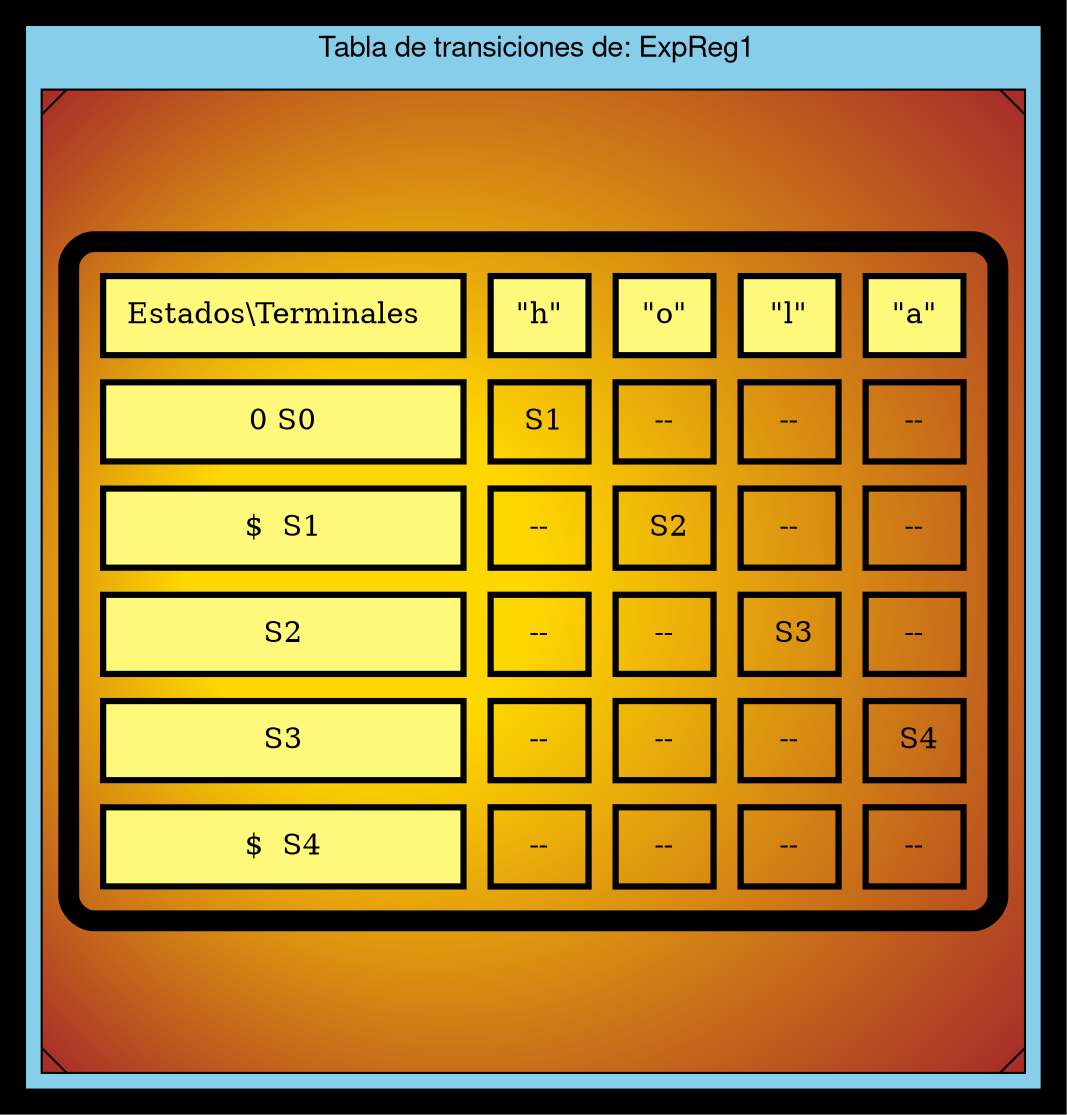 digraph G { bgcolor="black"
   fontname="Helvetica,Arial,sans-serif"
  edge [fontname="Helvetica,Arial,sans-serif"]
  subgraph cluster1 {fillcolor="skyblue" style="filled"
  node [shape=Msquare fillcolor="gold:brown" style="radial" gradientangle=180]
  label = " Tabla de transiciones de: ExpReg1"
  a0 [label=<  
  <TABLE border="10" cellspacing="10" cellpadding="10" style="rounded" gradientangle="315">
  <TR>
      <TD border="3" bgcolor="#FFF97B">Estados\Terminales  </TD>
      <TD border="3" bgcolor="#FFF97B">"h"</TD>
      <TD border="3" bgcolor="#FFF97B">"o"</TD>
      <TD border="3" bgcolor="#FFF97B">"l"</TD>
      <TD border="3" bgcolor="#FFF97B">"a"</TD>
  </TR>
  <TR>
      <TD border="3" bgcolor="#FFF97B">0 S0</TD>
      <TD border="3" > S1</TD>
      <TD border="3" > -- </TD>
      <TD border="3" > -- </TD>
      <TD border="3" > -- </TD>
  </TR>
  <TR>
      <TD border="3" bgcolor="#FFF97B">$  S1</TD>
      <TD border="3" > -- </TD>
      <TD border="3" > S2</TD>
      <TD border="3" > -- </TD>
      <TD border="3" > -- </TD>
  </TR>
  <TR>
      <TD border="3" bgcolor="#FFF97B">S2</TD>
      <TD border="3" > -- </TD>
      <TD border="3" > -- </TD>
      <TD border="3" > S3</TD>
      <TD border="3" > -- </TD>
  </TR>
  <TR>
      <TD border="3" bgcolor="#FFF97B">S3</TD>
      <TD border="3" > -- </TD>
      <TD border="3" > -- </TD>
      <TD border="3" > -- </TD>
      <TD border="3" > S4</TD>
  </TR>
  <TR>
      <TD border="3" bgcolor="#FFF97B">$  S4</TD>
      <TD border="3" > -- </TD>
      <TD border="3" > -- </TD>
      <TD border="3" > -- </TD>
      <TD border="3" > -- </TD>
  </TR>

</TABLE>>];}}